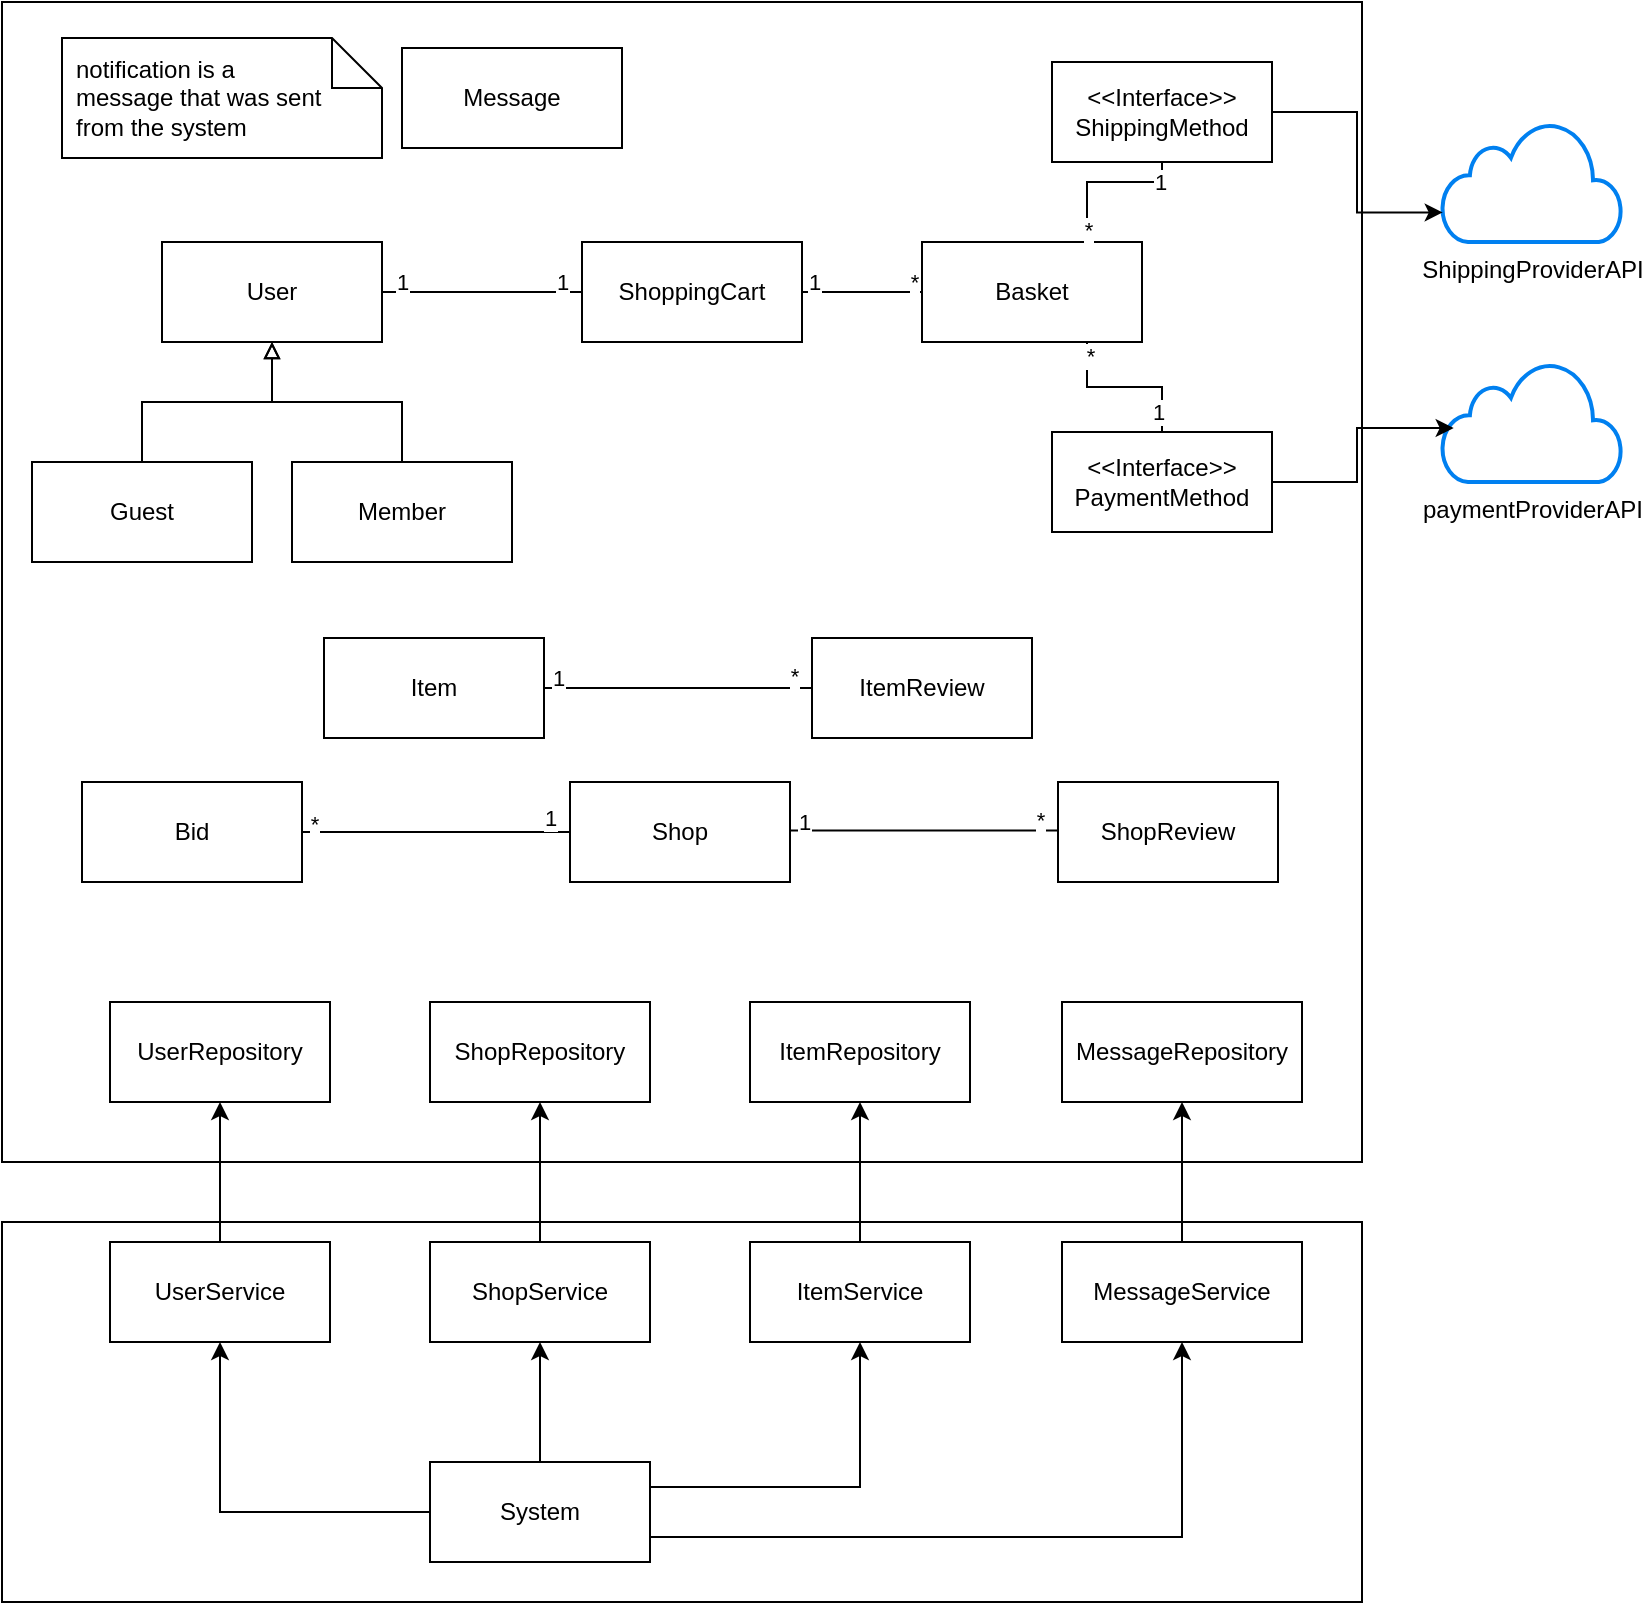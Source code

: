 <mxfile version="26.1.1">
  <diagram name="Page-1" id="7QO93HXw_c3ERf3M77N_">
    <mxGraphModel dx="662" dy="343" grid="1" gridSize="10" guides="1" tooltips="1" connect="1" arrows="1" fold="1" page="1" pageScale="1" pageWidth="850" pageHeight="1100" math="0" shadow="0">
      <root>
        <mxCell id="0" />
        <mxCell id="1" parent="0" />
        <mxCell id="uwUr2cUdtDy3B9ZlAmyg-67" value="" style="rounded=0;whiteSpace=wrap;html=1;" vertex="1" parent="1">
          <mxGeometry x="20" y="630" width="680" height="190" as="geometry" />
        </mxCell>
        <mxCell id="uwUr2cUdtDy3B9ZlAmyg-65" value="" style="rounded=0;whiteSpace=wrap;html=1;" vertex="1" parent="1">
          <mxGeometry x="20" y="20" width="680" height="580" as="geometry" />
        </mxCell>
        <mxCell id="uwUr2cUdtDy3B9ZlAmyg-1" value="User" style="html=1;whiteSpace=wrap;" vertex="1" parent="1">
          <mxGeometry x="100" y="140" width="110" height="50" as="geometry" />
        </mxCell>
        <mxCell id="uwUr2cUdtDy3B9ZlAmyg-7" style="edgeStyle=orthogonalEdgeStyle;rounded=0;orthogonalLoop=1;jettySize=auto;html=1;entryX=0.5;entryY=1;entryDx=0;entryDy=0;endArrow=block;endFill=0;" edge="1" parent="1" source="uwUr2cUdtDy3B9ZlAmyg-4" target="uwUr2cUdtDy3B9ZlAmyg-1">
          <mxGeometry relative="1" as="geometry" />
        </mxCell>
        <mxCell id="uwUr2cUdtDy3B9ZlAmyg-4" value="Guest" style="html=1;whiteSpace=wrap;" vertex="1" parent="1">
          <mxGeometry x="35" y="250" width="110" height="50" as="geometry" />
        </mxCell>
        <mxCell id="uwUr2cUdtDy3B9ZlAmyg-8" style="edgeStyle=orthogonalEdgeStyle;rounded=0;orthogonalLoop=1;jettySize=auto;html=1;entryX=0.5;entryY=1;entryDx=0;entryDy=0;endArrow=block;endFill=0;" edge="1" parent="1" source="uwUr2cUdtDy3B9ZlAmyg-5" target="uwUr2cUdtDy3B9ZlAmyg-1">
          <mxGeometry relative="1" as="geometry" />
        </mxCell>
        <mxCell id="uwUr2cUdtDy3B9ZlAmyg-5" value="Member" style="html=1;whiteSpace=wrap;" vertex="1" parent="1">
          <mxGeometry x="165" y="250" width="110" height="50" as="geometry" />
        </mxCell>
        <mxCell id="uwUr2cUdtDy3B9ZlAmyg-9" value="Shop" style="html=1;whiteSpace=wrap;" vertex="1" parent="1">
          <mxGeometry x="304" y="410" width="110" height="50" as="geometry" />
        </mxCell>
        <mxCell id="uwUr2cUdtDy3B9ZlAmyg-10" value="Basket" style="html=1;whiteSpace=wrap;" vertex="1" parent="1">
          <mxGeometry x="480" y="140" width="110" height="50" as="geometry" />
        </mxCell>
        <mxCell id="uwUr2cUdtDy3B9ZlAmyg-77" style="edgeStyle=orthogonalEdgeStyle;rounded=0;orthogonalLoop=1;jettySize=auto;html=1;entryX=0;entryY=0.5;entryDx=0;entryDy=0;endArrow=none;startFill=0;" edge="1" parent="1" source="uwUr2cUdtDy3B9ZlAmyg-11" target="uwUr2cUdtDy3B9ZlAmyg-73">
          <mxGeometry relative="1" as="geometry" />
        </mxCell>
        <mxCell id="uwUr2cUdtDy3B9ZlAmyg-78" value="*" style="edgeLabel;html=1;align=center;verticalAlign=middle;resizable=0;points=[];" vertex="1" connectable="0" parent="uwUr2cUdtDy3B9ZlAmyg-77">
          <mxGeometry x="0.857" relative="1" as="geometry">
            <mxPoint y="-6" as="offset" />
          </mxGeometry>
        </mxCell>
        <mxCell id="uwUr2cUdtDy3B9ZlAmyg-79" value="1" style="edgeLabel;html=1;align=center;verticalAlign=middle;resizable=0;points=[];" vertex="1" connectable="0" parent="uwUr2cUdtDy3B9ZlAmyg-77">
          <mxGeometry x="-0.893" relative="1" as="geometry">
            <mxPoint y="-5" as="offset" />
          </mxGeometry>
        </mxCell>
        <mxCell id="uwUr2cUdtDy3B9ZlAmyg-11" value="Item" style="html=1;whiteSpace=wrap;" vertex="1" parent="1">
          <mxGeometry x="181" y="338" width="110" height="50" as="geometry" />
        </mxCell>
        <mxCell id="uwUr2cUdtDy3B9ZlAmyg-13" style="edgeStyle=orthogonalEdgeStyle;rounded=0;orthogonalLoop=1;jettySize=auto;html=1;entryX=1;entryY=0.5;entryDx=0;entryDy=0;endArrow=none;startFill=0;" edge="1" parent="1" source="uwUr2cUdtDy3B9ZlAmyg-12" target="uwUr2cUdtDy3B9ZlAmyg-1">
          <mxGeometry relative="1" as="geometry" />
        </mxCell>
        <mxCell id="uwUr2cUdtDy3B9ZlAmyg-14" value="1" style="edgeLabel;html=1;align=center;verticalAlign=middle;resizable=0;points=[];" vertex="1" connectable="0" parent="uwUr2cUdtDy3B9ZlAmyg-13">
          <mxGeometry x="0.347" y="-3" relative="1" as="geometry">
            <mxPoint x="-23" y="-2" as="offset" />
          </mxGeometry>
        </mxCell>
        <mxCell id="uwUr2cUdtDy3B9ZlAmyg-15" value="1" style="edgeLabel;html=1;align=center;verticalAlign=middle;resizable=0;points=[];" vertex="1" connectable="0" parent="uwUr2cUdtDy3B9ZlAmyg-13">
          <mxGeometry x="-0.86" relative="1" as="geometry">
            <mxPoint x="-3" y="-5" as="offset" />
          </mxGeometry>
        </mxCell>
        <mxCell id="uwUr2cUdtDy3B9ZlAmyg-16" style="edgeStyle=orthogonalEdgeStyle;rounded=0;orthogonalLoop=1;jettySize=auto;html=1;exitX=1;exitY=0.5;exitDx=0;exitDy=0;entryX=0;entryY=0.5;entryDx=0;entryDy=0;endArrow=none;startFill=0;" edge="1" parent="1" source="uwUr2cUdtDy3B9ZlAmyg-12" target="uwUr2cUdtDy3B9ZlAmyg-10">
          <mxGeometry relative="1" as="geometry" />
        </mxCell>
        <mxCell id="uwUr2cUdtDy3B9ZlAmyg-17" value="1" style="edgeLabel;html=1;align=center;verticalAlign=middle;resizable=0;points=[];" vertex="1" connectable="0" parent="uwUr2cUdtDy3B9ZlAmyg-16">
          <mxGeometry x="-0.803" relative="1" as="geometry">
            <mxPoint y="-5" as="offset" />
          </mxGeometry>
        </mxCell>
        <mxCell id="uwUr2cUdtDy3B9ZlAmyg-18" value="*" style="edgeLabel;html=1;align=center;verticalAlign=middle;resizable=0;points=[];" vertex="1" connectable="0" parent="uwUr2cUdtDy3B9ZlAmyg-16">
          <mxGeometry x="0.845" y="1" relative="1" as="geometry">
            <mxPoint y="-4" as="offset" />
          </mxGeometry>
        </mxCell>
        <mxCell id="uwUr2cUdtDy3B9ZlAmyg-12" value="ShoppingCart" style="html=1;whiteSpace=wrap;" vertex="1" parent="1">
          <mxGeometry x="310" y="140" width="110" height="50" as="geometry" />
        </mxCell>
        <mxCell id="uwUr2cUdtDy3B9ZlAmyg-35" style="edgeStyle=orthogonalEdgeStyle;rounded=0;orthogonalLoop=1;jettySize=auto;html=1;entryX=0.75;entryY=1;entryDx=0;entryDy=0;endArrow=none;startFill=0;" edge="1" parent="1" source="uwUr2cUdtDy3B9ZlAmyg-32" target="uwUr2cUdtDy3B9ZlAmyg-10">
          <mxGeometry relative="1" as="geometry" />
        </mxCell>
        <mxCell id="uwUr2cUdtDy3B9ZlAmyg-38" value="1" style="edgeLabel;html=1;align=center;verticalAlign=middle;resizable=0;points=[];" vertex="1" connectable="0" parent="uwUr2cUdtDy3B9ZlAmyg-35">
          <mxGeometry x="-0.746" y="2" relative="1" as="geometry">
            <mxPoint as="offset" />
          </mxGeometry>
        </mxCell>
        <mxCell id="uwUr2cUdtDy3B9ZlAmyg-39" value="*" style="edgeLabel;html=1;align=center;verticalAlign=middle;resizable=0;points=[];" vertex="1" connectable="0" parent="uwUr2cUdtDy3B9ZlAmyg-35">
          <mxGeometry x="0.844" y="-1" relative="1" as="geometry">
            <mxPoint as="offset" />
          </mxGeometry>
        </mxCell>
        <mxCell id="uwUr2cUdtDy3B9ZlAmyg-32" value="&amp;lt;&amp;lt;Interface&amp;gt;&amp;gt;&lt;div&gt;PaymentMethod&lt;/div&gt;" style="html=1;whiteSpace=wrap;" vertex="1" parent="1">
          <mxGeometry x="545" y="235" width="110" height="50" as="geometry" />
        </mxCell>
        <mxCell id="uwUr2cUdtDy3B9ZlAmyg-34" style="edgeStyle=orthogonalEdgeStyle;rounded=0;orthogonalLoop=1;jettySize=auto;html=1;entryX=0.75;entryY=0;entryDx=0;entryDy=0;endArrow=none;startFill=0;" edge="1" parent="1" source="uwUr2cUdtDy3B9ZlAmyg-33" target="uwUr2cUdtDy3B9ZlAmyg-10">
          <mxGeometry relative="1" as="geometry">
            <Array as="points">
              <mxPoint x="600" y="110" />
              <mxPoint x="563" y="110" />
            </Array>
          </mxGeometry>
        </mxCell>
        <mxCell id="uwUr2cUdtDy3B9ZlAmyg-36" value="*" style="edgeLabel;html=1;align=center;verticalAlign=middle;resizable=0;points=[];" vertex="1" connectable="0" parent="uwUr2cUdtDy3B9ZlAmyg-34">
          <mxGeometry x="0.835" relative="1" as="geometry">
            <mxPoint as="offset" />
          </mxGeometry>
        </mxCell>
        <mxCell id="uwUr2cUdtDy3B9ZlAmyg-37" value="1" style="edgeLabel;html=1;align=center;verticalAlign=middle;resizable=0;points=[];" vertex="1" connectable="0" parent="uwUr2cUdtDy3B9ZlAmyg-34">
          <mxGeometry x="-0.717" relative="1" as="geometry">
            <mxPoint as="offset" />
          </mxGeometry>
        </mxCell>
        <mxCell id="uwUr2cUdtDy3B9ZlAmyg-33" value="&amp;lt;&amp;lt;Interface&amp;gt;&amp;gt;&lt;div&gt;ShippingMethod&lt;/div&gt;" style="html=1;whiteSpace=wrap;" vertex="1" parent="1">
          <mxGeometry x="545" y="50" width="110" height="50" as="geometry" />
        </mxCell>
        <mxCell id="uwUr2cUdtDy3B9ZlAmyg-44" value="ShopRepository" style="html=1;whiteSpace=wrap;" vertex="1" parent="1">
          <mxGeometry x="234" y="520" width="110" height="50" as="geometry" />
        </mxCell>
        <mxCell id="uwUr2cUdtDy3B9ZlAmyg-45" value="UserRepository" style="html=1;whiteSpace=wrap;" vertex="1" parent="1">
          <mxGeometry x="74" y="520" width="110" height="50" as="geometry" />
        </mxCell>
        <mxCell id="uwUr2cUdtDy3B9ZlAmyg-46" value="ItemRepository" style="html=1;whiteSpace=wrap;" vertex="1" parent="1">
          <mxGeometry x="394" y="520" width="110" height="50" as="geometry" />
        </mxCell>
        <mxCell id="uwUr2cUdtDy3B9ZlAmyg-52" style="edgeStyle=orthogonalEdgeStyle;rounded=0;orthogonalLoop=1;jettySize=auto;html=1;entryX=0.5;entryY=1;entryDx=0;entryDy=0;" edge="1" parent="1" source="uwUr2cUdtDy3B9ZlAmyg-47" target="uwUr2cUdtDy3B9ZlAmyg-49">
          <mxGeometry relative="1" as="geometry" />
        </mxCell>
        <mxCell id="uwUr2cUdtDy3B9ZlAmyg-53" style="edgeStyle=orthogonalEdgeStyle;rounded=0;orthogonalLoop=1;jettySize=auto;html=1;entryX=0.5;entryY=1;entryDx=0;entryDy=0;exitX=1;exitY=0.25;exitDx=0;exitDy=0;" edge="1" parent="1" source="uwUr2cUdtDy3B9ZlAmyg-47" target="uwUr2cUdtDy3B9ZlAmyg-51">
          <mxGeometry relative="1" as="geometry" />
        </mxCell>
        <mxCell id="uwUr2cUdtDy3B9ZlAmyg-54" style="edgeStyle=orthogonalEdgeStyle;rounded=0;orthogonalLoop=1;jettySize=auto;html=1;entryX=0.5;entryY=1;entryDx=0;entryDy=0;" edge="1" parent="1" source="uwUr2cUdtDy3B9ZlAmyg-47" target="uwUr2cUdtDy3B9ZlAmyg-48">
          <mxGeometry relative="1" as="geometry" />
        </mxCell>
        <mxCell id="uwUr2cUdtDy3B9ZlAmyg-71" style="edgeStyle=orthogonalEdgeStyle;rounded=0;orthogonalLoop=1;jettySize=auto;html=1;entryX=0.5;entryY=1;entryDx=0;entryDy=0;exitX=1;exitY=0.75;exitDx=0;exitDy=0;" edge="1" parent="1" source="uwUr2cUdtDy3B9ZlAmyg-47" target="uwUr2cUdtDy3B9ZlAmyg-68">
          <mxGeometry relative="1" as="geometry" />
        </mxCell>
        <mxCell id="uwUr2cUdtDy3B9ZlAmyg-47" value="System" style="html=1;whiteSpace=wrap;" vertex="1" parent="1">
          <mxGeometry x="234" y="750" width="110" height="50" as="geometry" />
        </mxCell>
        <mxCell id="uwUr2cUdtDy3B9ZlAmyg-55" style="edgeStyle=orthogonalEdgeStyle;rounded=0;orthogonalLoop=1;jettySize=auto;html=1;entryX=0.5;entryY=1;entryDx=0;entryDy=0;" edge="1" parent="1" source="uwUr2cUdtDy3B9ZlAmyg-48" target="uwUr2cUdtDy3B9ZlAmyg-44">
          <mxGeometry relative="1" as="geometry" />
        </mxCell>
        <mxCell id="uwUr2cUdtDy3B9ZlAmyg-48" value="ShopService" style="html=1;whiteSpace=wrap;" vertex="1" parent="1">
          <mxGeometry x="234" y="640" width="110" height="50" as="geometry" />
        </mxCell>
        <mxCell id="uwUr2cUdtDy3B9ZlAmyg-57" style="edgeStyle=orthogonalEdgeStyle;rounded=0;orthogonalLoop=1;jettySize=auto;html=1;entryX=0.5;entryY=1;entryDx=0;entryDy=0;" edge="1" parent="1" source="uwUr2cUdtDy3B9ZlAmyg-49" target="uwUr2cUdtDy3B9ZlAmyg-45">
          <mxGeometry relative="1" as="geometry" />
        </mxCell>
        <mxCell id="uwUr2cUdtDy3B9ZlAmyg-49" value="UserService" style="html=1;whiteSpace=wrap;" vertex="1" parent="1">
          <mxGeometry x="74" y="640" width="110" height="50" as="geometry" />
        </mxCell>
        <mxCell id="uwUr2cUdtDy3B9ZlAmyg-56" style="edgeStyle=orthogonalEdgeStyle;rounded=0;orthogonalLoop=1;jettySize=auto;html=1;entryX=0.5;entryY=1;entryDx=0;entryDy=0;" edge="1" parent="1" source="uwUr2cUdtDy3B9ZlAmyg-51" target="uwUr2cUdtDy3B9ZlAmyg-46">
          <mxGeometry relative="1" as="geometry" />
        </mxCell>
        <mxCell id="uwUr2cUdtDy3B9ZlAmyg-51" value="ItemService" style="html=1;whiteSpace=wrap;" vertex="1" parent="1">
          <mxGeometry x="394" y="640" width="110" height="50" as="geometry" />
        </mxCell>
        <mxCell id="uwUr2cUdtDy3B9ZlAmyg-60" value="ShippingProviderAPI" style="html=1;verticalLabelPosition=bottom;align=center;labelBackgroundColor=#ffffff;verticalAlign=top;strokeWidth=2;strokeColor=#0080F0;shadow=0;dashed=0;shape=mxgraph.ios7.icons.cloud;" vertex="1" parent="1">
          <mxGeometry x="740" y="80" width="90" height="60" as="geometry" />
        </mxCell>
        <mxCell id="uwUr2cUdtDy3B9ZlAmyg-61" value="paymentProviderAPI" style="html=1;verticalLabelPosition=bottom;align=center;labelBackgroundColor=#ffffff;verticalAlign=top;strokeWidth=2;strokeColor=#0080F0;shadow=0;dashed=0;shape=mxgraph.ios7.icons.cloud;" vertex="1" parent="1">
          <mxGeometry x="740" y="200" width="90" height="60" as="geometry" />
        </mxCell>
        <mxCell id="uwUr2cUdtDy3B9ZlAmyg-63" style="edgeStyle=orthogonalEdgeStyle;rounded=0;orthogonalLoop=1;jettySize=auto;html=1;entryX=0.065;entryY=0.55;entryDx=0;entryDy=0;entryPerimeter=0;" edge="1" parent="1" source="uwUr2cUdtDy3B9ZlAmyg-32" target="uwUr2cUdtDy3B9ZlAmyg-61">
          <mxGeometry relative="1" as="geometry" />
        </mxCell>
        <mxCell id="uwUr2cUdtDy3B9ZlAmyg-64" style="edgeStyle=orthogonalEdgeStyle;rounded=0;orthogonalLoop=1;jettySize=auto;html=1;exitX=1;exitY=0.5;exitDx=0;exitDy=0;entryX=0.004;entryY=0.754;entryDx=0;entryDy=0;entryPerimeter=0;" edge="1" parent="1" source="uwUr2cUdtDy3B9ZlAmyg-33" target="uwUr2cUdtDy3B9ZlAmyg-60">
          <mxGeometry relative="1" as="geometry" />
        </mxCell>
        <mxCell id="uwUr2cUdtDy3B9ZlAmyg-70" style="edgeStyle=orthogonalEdgeStyle;rounded=0;orthogonalLoop=1;jettySize=auto;html=1;entryX=0.5;entryY=1;entryDx=0;entryDy=0;" edge="1" parent="1" source="uwUr2cUdtDy3B9ZlAmyg-68" target="uwUr2cUdtDy3B9ZlAmyg-69">
          <mxGeometry relative="1" as="geometry" />
        </mxCell>
        <mxCell id="uwUr2cUdtDy3B9ZlAmyg-68" value="MessageService" style="html=1;whiteSpace=wrap;" vertex="1" parent="1">
          <mxGeometry x="550" y="640" width="120" height="50" as="geometry" />
        </mxCell>
        <mxCell id="uwUr2cUdtDy3B9ZlAmyg-69" value="MessageRepository" style="html=1;whiteSpace=wrap;" vertex="1" parent="1">
          <mxGeometry x="550" y="520" width="120" height="50" as="geometry" />
        </mxCell>
        <mxCell id="uwUr2cUdtDy3B9ZlAmyg-73" value="ItemReview" style="html=1;whiteSpace=wrap;" vertex="1" parent="1">
          <mxGeometry x="425" y="338" width="110" height="50" as="geometry" />
        </mxCell>
        <mxCell id="uwUr2cUdtDy3B9ZlAmyg-80" value="ShopReview" style="html=1;whiteSpace=wrap;" vertex="1" parent="1">
          <mxGeometry x="548" y="410" width="110" height="50" as="geometry" />
        </mxCell>
        <mxCell id="uwUr2cUdtDy3B9ZlAmyg-84" style="edgeStyle=orthogonalEdgeStyle;rounded=0;orthogonalLoop=1;jettySize=auto;html=1;entryX=0;entryY=0.5;entryDx=0;entryDy=0;endArrow=none;startFill=0;" edge="1" parent="1">
          <mxGeometry relative="1" as="geometry">
            <mxPoint x="414" y="434.29" as="sourcePoint" />
            <mxPoint x="548" y="434.29" as="targetPoint" />
          </mxGeometry>
        </mxCell>
        <mxCell id="uwUr2cUdtDy3B9ZlAmyg-85" value="*" style="edgeLabel;html=1;align=center;verticalAlign=middle;resizable=0;points=[];" vertex="1" connectable="0" parent="uwUr2cUdtDy3B9ZlAmyg-84">
          <mxGeometry x="0.857" relative="1" as="geometry">
            <mxPoint y="-6" as="offset" />
          </mxGeometry>
        </mxCell>
        <mxCell id="uwUr2cUdtDy3B9ZlAmyg-86" value="1" style="edgeLabel;html=1;align=center;verticalAlign=middle;resizable=0;points=[];" vertex="1" connectable="0" parent="uwUr2cUdtDy3B9ZlAmyg-84">
          <mxGeometry x="-0.893" relative="1" as="geometry">
            <mxPoint y="-5" as="offset" />
          </mxGeometry>
        </mxCell>
        <mxCell id="uwUr2cUdtDy3B9ZlAmyg-87" value="Message" style="html=1;whiteSpace=wrap;" vertex="1" parent="1">
          <mxGeometry x="220" y="43" width="110" height="50" as="geometry" />
        </mxCell>
        <mxCell id="uwUr2cUdtDy3B9ZlAmyg-90" value="" style="shape=note2;boundedLbl=1;whiteSpace=wrap;html=1;size=25;verticalAlign=top;align=left;spacingLeft=5;whiteSpace=wrap;" vertex="1" parent="1">
          <mxGeometry x="50" y="38" width="160" height="60" as="geometry" />
        </mxCell>
        <mxCell id="uwUr2cUdtDy3B9ZlAmyg-91" value="notification is a message that was sent from the system" style="resizeWidth=1;part=1;html=1;strokeColor=none;fillColor=none;align=left;spacingLeft=5;whiteSpace=wrap;" vertex="1" parent="uwUr2cUdtDy3B9ZlAmyg-90">
          <mxGeometry width="130" height="60" relative="1" as="geometry" />
        </mxCell>
        <mxCell id="uwUr2cUdtDy3B9ZlAmyg-93" style="edgeStyle=orthogonalEdgeStyle;rounded=0;orthogonalLoop=1;jettySize=auto;html=1;entryX=0;entryY=0.5;entryDx=0;entryDy=0;endArrow=none;startFill=0;" edge="1" parent="1" source="uwUr2cUdtDy3B9ZlAmyg-92" target="uwUr2cUdtDy3B9ZlAmyg-9">
          <mxGeometry relative="1" as="geometry" />
        </mxCell>
        <mxCell id="uwUr2cUdtDy3B9ZlAmyg-94" value="1" style="edgeLabel;html=1;align=center;verticalAlign=middle;resizable=0;points=[];" vertex="1" connectable="0" parent="uwUr2cUdtDy3B9ZlAmyg-93">
          <mxGeometry x="0.848" relative="1" as="geometry">
            <mxPoint y="-7" as="offset" />
          </mxGeometry>
        </mxCell>
        <mxCell id="uwUr2cUdtDy3B9ZlAmyg-95" value="*" style="edgeLabel;html=1;align=center;verticalAlign=middle;resizable=0;points=[];" vertex="1" connectable="0" parent="uwUr2cUdtDy3B9ZlAmyg-93">
          <mxGeometry x="-0.097" y="1" relative="1" as="geometry">
            <mxPoint x="-55" y="-3" as="offset" />
          </mxGeometry>
        </mxCell>
        <mxCell id="uwUr2cUdtDy3B9ZlAmyg-92" value="Bid" style="html=1;whiteSpace=wrap;" vertex="1" parent="1">
          <mxGeometry x="60" y="410" width="110" height="50" as="geometry" />
        </mxCell>
      </root>
    </mxGraphModel>
  </diagram>
</mxfile>
